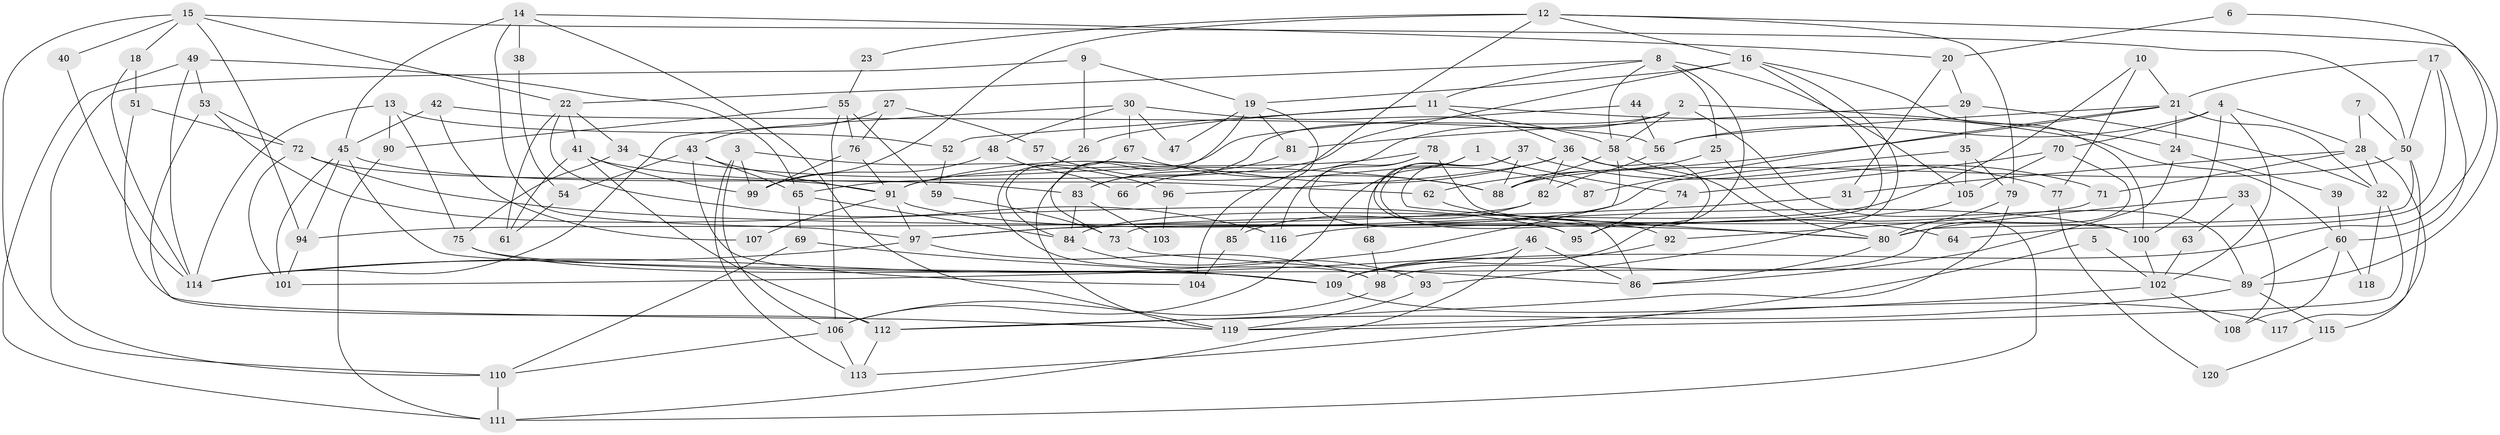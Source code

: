 // coarse degree distribution, {3: 0.175, 5: 0.1625, 4: 0.125, 2: 0.15, 9: 0.075, 7: 0.1375, 6: 0.1375, 10: 0.025, 8: 0.0125}
// Generated by graph-tools (version 1.1) at 2025/41/03/06/25 10:41:58]
// undirected, 120 vertices, 240 edges
graph export_dot {
graph [start="1"]
  node [color=gray90,style=filled];
  1;
  2;
  3;
  4;
  5;
  6;
  7;
  8;
  9;
  10;
  11;
  12;
  13;
  14;
  15;
  16;
  17;
  18;
  19;
  20;
  21;
  22;
  23;
  24;
  25;
  26;
  27;
  28;
  29;
  30;
  31;
  32;
  33;
  34;
  35;
  36;
  37;
  38;
  39;
  40;
  41;
  42;
  43;
  44;
  45;
  46;
  47;
  48;
  49;
  50;
  51;
  52;
  53;
  54;
  55;
  56;
  57;
  58;
  59;
  60;
  61;
  62;
  63;
  64;
  65;
  66;
  67;
  68;
  69;
  70;
  71;
  72;
  73;
  74;
  75;
  76;
  77;
  78;
  79;
  80;
  81;
  82;
  83;
  84;
  85;
  86;
  87;
  88;
  89;
  90;
  91;
  92;
  93;
  94;
  95;
  96;
  97;
  98;
  99;
  100;
  101;
  102;
  103;
  104;
  105;
  106;
  107;
  108;
  109;
  110;
  111;
  112;
  113;
  114;
  115;
  116;
  117;
  118;
  119;
  120;
  1 -- 74;
  1 -- 106;
  1 -- 86;
  2 -- 24;
  2 -- 83;
  2 -- 58;
  2 -- 66;
  2 -- 89;
  3 -- 113;
  3 -- 106;
  3 -- 96;
  3 -- 99;
  4 -- 100;
  4 -- 70;
  4 -- 28;
  4 -- 56;
  4 -- 102;
  5 -- 113;
  5 -- 102;
  6 -- 109;
  6 -- 20;
  7 -- 28;
  7 -- 50;
  8 -- 58;
  8 -- 22;
  8 -- 11;
  8 -- 25;
  8 -- 105;
  8 -- 109;
  9 -- 19;
  9 -- 110;
  9 -- 26;
  10 -- 84;
  10 -- 21;
  10 -- 77;
  11 -- 26;
  11 -- 36;
  11 -- 52;
  11 -- 60;
  12 -- 16;
  12 -- 89;
  12 -- 23;
  12 -- 79;
  12 -- 99;
  12 -- 104;
  13 -- 114;
  13 -- 52;
  13 -- 75;
  13 -- 90;
  14 -- 97;
  14 -- 20;
  14 -- 38;
  14 -- 45;
  14 -- 119;
  15 -- 50;
  15 -- 22;
  15 -- 18;
  15 -- 40;
  15 -- 94;
  15 -- 110;
  16 -- 65;
  16 -- 19;
  16 -- 73;
  16 -- 93;
  16 -- 100;
  17 -- 60;
  17 -- 50;
  17 -- 21;
  17 -- 64;
  18 -- 51;
  18 -- 114;
  19 -- 73;
  19 -- 81;
  19 -- 47;
  19 -- 85;
  20 -- 29;
  20 -- 31;
  21 -- 32;
  21 -- 24;
  21 -- 56;
  21 -- 62;
  21 -- 87;
  22 -- 34;
  22 -- 41;
  22 -- 61;
  22 -- 116;
  23 -- 55;
  24 -- 86;
  24 -- 39;
  25 -- 111;
  25 -- 88;
  26 -- 98;
  27 -- 76;
  27 -- 43;
  27 -- 57;
  28 -- 71;
  28 -- 31;
  28 -- 32;
  28 -- 115;
  29 -- 35;
  29 -- 32;
  29 -- 81;
  30 -- 114;
  30 -- 58;
  30 -- 47;
  30 -- 48;
  30 -- 67;
  31 -- 97;
  32 -- 119;
  32 -- 118;
  33 -- 108;
  33 -- 80;
  33 -- 63;
  34 -- 88;
  34 -- 75;
  35 -- 97;
  35 -- 79;
  35 -- 105;
  36 -- 82;
  36 -- 71;
  36 -- 91;
  36 -- 95;
  36 -- 96;
  37 -- 80;
  37 -- 88;
  37 -- 68;
  37 -- 77;
  37 -- 92;
  38 -- 54;
  39 -- 60;
  40 -- 114;
  41 -- 99;
  41 -- 112;
  41 -- 61;
  41 -- 62;
  42 -- 45;
  42 -- 56;
  42 -- 107;
  43 -- 104;
  43 -- 91;
  43 -- 54;
  43 -- 65;
  44 -- 119;
  44 -- 56;
  45 -- 101;
  45 -- 83;
  45 -- 94;
  45 -- 109;
  46 -- 101;
  46 -- 86;
  46 -- 111;
  48 -- 99;
  48 -- 66;
  49 -- 111;
  49 -- 53;
  49 -- 65;
  49 -- 114;
  50 -- 80;
  50 -- 88;
  50 -- 117;
  51 -- 72;
  51 -- 119;
  52 -- 59;
  53 -- 95;
  53 -- 72;
  53 -- 112;
  54 -- 61;
  55 -- 76;
  55 -- 90;
  55 -- 59;
  55 -- 106;
  56 -- 82;
  57 -- 88;
  58 -- 114;
  58 -- 80;
  58 -- 88;
  59 -- 73;
  60 -- 89;
  60 -- 108;
  60 -- 118;
  62 -- 64;
  63 -- 102;
  65 -- 69;
  65 -- 84;
  67 -- 84;
  67 -- 87;
  68 -- 98;
  69 -- 109;
  69 -- 110;
  70 -- 105;
  70 -- 98;
  70 -- 74;
  71 -- 92;
  72 -- 80;
  72 -- 91;
  72 -- 101;
  73 -- 86;
  74 -- 95;
  75 -- 109;
  75 -- 89;
  76 -- 91;
  76 -- 99;
  77 -- 120;
  78 -- 100;
  78 -- 116;
  78 -- 91;
  78 -- 95;
  79 -- 112;
  79 -- 80;
  80 -- 86;
  81 -- 83;
  82 -- 94;
  82 -- 85;
  83 -- 84;
  83 -- 103;
  84 -- 93;
  85 -- 104;
  89 -- 112;
  89 -- 115;
  90 -- 111;
  91 -- 97;
  91 -- 100;
  91 -- 107;
  92 -- 109;
  93 -- 119;
  94 -- 101;
  96 -- 103;
  97 -- 114;
  97 -- 98;
  98 -- 106;
  100 -- 102;
  102 -- 108;
  102 -- 119;
  105 -- 116;
  106 -- 110;
  106 -- 113;
  109 -- 117;
  110 -- 111;
  112 -- 113;
  115 -- 120;
}
